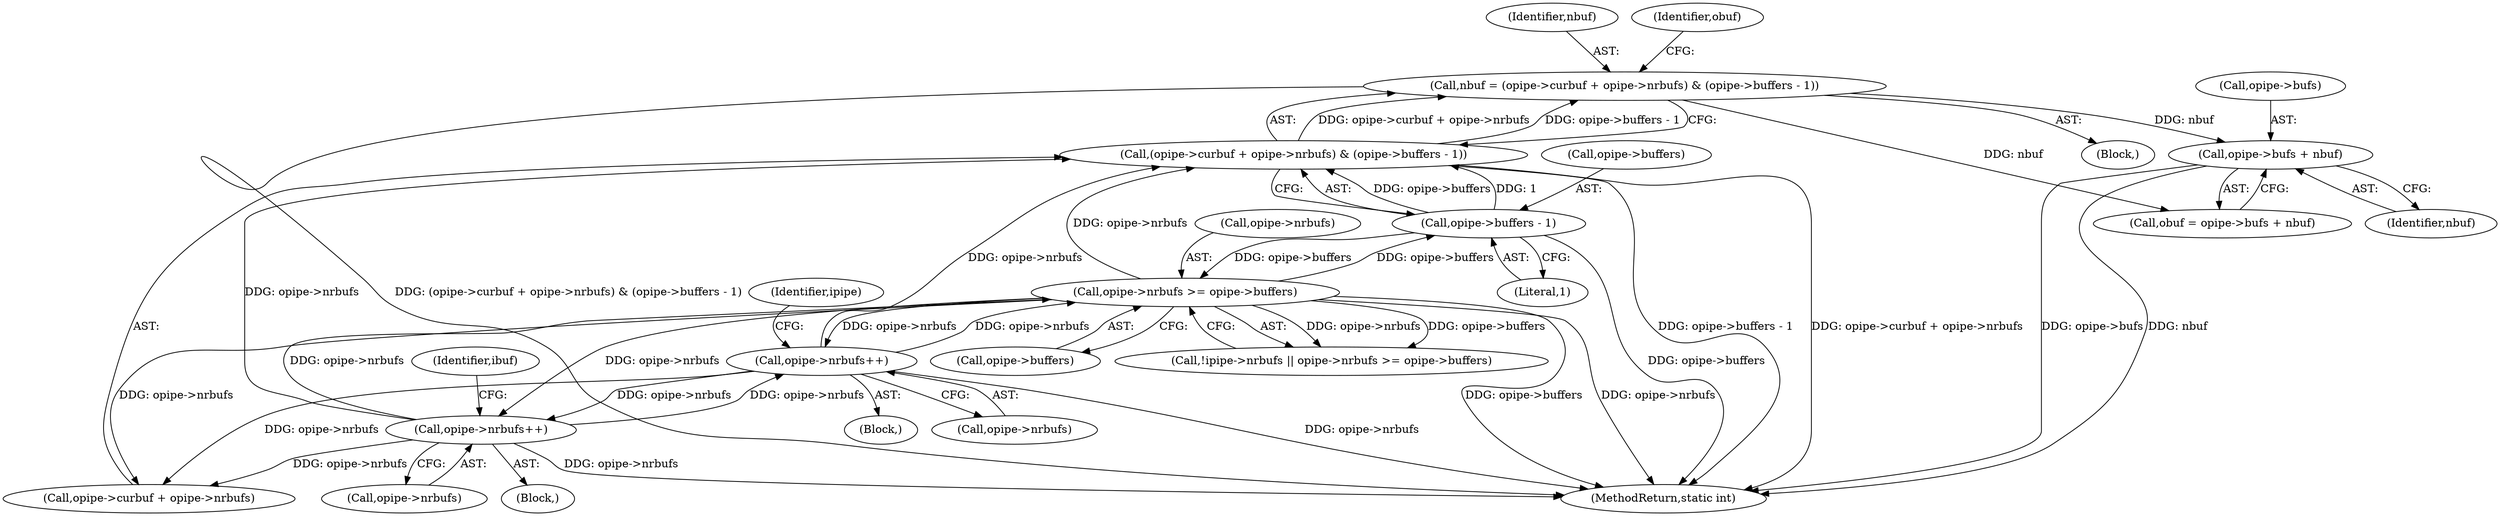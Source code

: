 digraph "0_linux_15fab63e1e57be9fdb5eec1bbc5916e9825e9acb_0@pointer" {
"1000236" [label="(Call,opipe->bufs + nbuf)"];
"1000219" [label="(Call,nbuf = (opipe->curbuf + opipe->nrbufs) & (opipe->buffers - 1))"];
"1000221" [label="(Call,(opipe->curbuf + opipe->nrbufs) & (opipe->buffers - 1))"];
"1000258" [label="(Call,opipe->nrbufs++)"];
"1000184" [label="(Call,opipe->nrbufs >= opipe->buffers)"];
"1000316" [label="(Call,opipe->nrbufs++)"];
"1000229" [label="(Call,opipe->buffers - 1)"];
"1000247" [label="(Block,)"];
"1000230" [label="(Call,opipe->buffers)"];
"1000221" [label="(Call,(opipe->curbuf + opipe->nrbufs) & (opipe->buffers - 1))"];
"1000236" [label="(Call,opipe->bufs + nbuf)"];
"1000285" [label="(Block,)"];
"1000229" [label="(Call,opipe->buffers - 1)"];
"1000220" [label="(Identifier,nbuf)"];
"1000234" [label="(Call,obuf = opipe->bufs + nbuf)"];
"1000188" [label="(Call,opipe->buffers)"];
"1000317" [label="(Call,opipe->nrbufs)"];
"1000185" [label="(Call,opipe->nrbufs)"];
"1000322" [label="(Identifier,ibuf)"];
"1000233" [label="(Literal,1)"];
"1000361" [label="(MethodReturn,static int)"];
"1000235" [label="(Identifier,obuf)"];
"1000240" [label="(Identifier,nbuf)"];
"1000179" [label="(Call,!ipipe->nrbufs || opipe->nrbufs >= opipe->buffers)"];
"1000264" [label="(Identifier,ipipe)"];
"1000184" [label="(Call,opipe->nrbufs >= opipe->buffers)"];
"1000316" [label="(Call,opipe->nrbufs++)"];
"1000237" [label="(Call,opipe->bufs)"];
"1000219" [label="(Call,nbuf = (opipe->curbuf + opipe->nrbufs) & (opipe->buffers - 1))"];
"1000148" [label="(Block,)"];
"1000259" [label="(Call,opipe->nrbufs)"];
"1000258" [label="(Call,opipe->nrbufs++)"];
"1000222" [label="(Call,opipe->curbuf + opipe->nrbufs)"];
"1000236" -> "1000234"  [label="AST: "];
"1000236" -> "1000240"  [label="CFG: "];
"1000237" -> "1000236"  [label="AST: "];
"1000240" -> "1000236"  [label="AST: "];
"1000234" -> "1000236"  [label="CFG: "];
"1000236" -> "1000361"  [label="DDG: opipe->bufs"];
"1000236" -> "1000361"  [label="DDG: nbuf"];
"1000219" -> "1000236"  [label="DDG: nbuf"];
"1000219" -> "1000148"  [label="AST: "];
"1000219" -> "1000221"  [label="CFG: "];
"1000220" -> "1000219"  [label="AST: "];
"1000221" -> "1000219"  [label="AST: "];
"1000235" -> "1000219"  [label="CFG: "];
"1000219" -> "1000361"  [label="DDG: (opipe->curbuf + opipe->nrbufs) & (opipe->buffers - 1)"];
"1000221" -> "1000219"  [label="DDG: opipe->curbuf + opipe->nrbufs"];
"1000221" -> "1000219"  [label="DDG: opipe->buffers - 1"];
"1000219" -> "1000234"  [label="DDG: nbuf"];
"1000221" -> "1000229"  [label="CFG: "];
"1000222" -> "1000221"  [label="AST: "];
"1000229" -> "1000221"  [label="AST: "];
"1000221" -> "1000361"  [label="DDG: opipe->buffers - 1"];
"1000221" -> "1000361"  [label="DDG: opipe->curbuf + opipe->nrbufs"];
"1000258" -> "1000221"  [label="DDG: opipe->nrbufs"];
"1000184" -> "1000221"  [label="DDG: opipe->nrbufs"];
"1000316" -> "1000221"  [label="DDG: opipe->nrbufs"];
"1000229" -> "1000221"  [label="DDG: opipe->buffers"];
"1000229" -> "1000221"  [label="DDG: 1"];
"1000258" -> "1000247"  [label="AST: "];
"1000258" -> "1000259"  [label="CFG: "];
"1000259" -> "1000258"  [label="AST: "];
"1000264" -> "1000258"  [label="CFG: "];
"1000258" -> "1000361"  [label="DDG: opipe->nrbufs"];
"1000258" -> "1000184"  [label="DDG: opipe->nrbufs"];
"1000258" -> "1000222"  [label="DDG: opipe->nrbufs"];
"1000184" -> "1000258"  [label="DDG: opipe->nrbufs"];
"1000316" -> "1000258"  [label="DDG: opipe->nrbufs"];
"1000258" -> "1000316"  [label="DDG: opipe->nrbufs"];
"1000184" -> "1000179"  [label="AST: "];
"1000184" -> "1000188"  [label="CFG: "];
"1000185" -> "1000184"  [label="AST: "];
"1000188" -> "1000184"  [label="AST: "];
"1000179" -> "1000184"  [label="CFG: "];
"1000184" -> "1000361"  [label="DDG: opipe->buffers"];
"1000184" -> "1000361"  [label="DDG: opipe->nrbufs"];
"1000184" -> "1000179"  [label="DDG: opipe->nrbufs"];
"1000184" -> "1000179"  [label="DDG: opipe->buffers"];
"1000316" -> "1000184"  [label="DDG: opipe->nrbufs"];
"1000229" -> "1000184"  [label="DDG: opipe->buffers"];
"1000184" -> "1000222"  [label="DDG: opipe->nrbufs"];
"1000184" -> "1000229"  [label="DDG: opipe->buffers"];
"1000184" -> "1000316"  [label="DDG: opipe->nrbufs"];
"1000316" -> "1000285"  [label="AST: "];
"1000316" -> "1000317"  [label="CFG: "];
"1000317" -> "1000316"  [label="AST: "];
"1000322" -> "1000316"  [label="CFG: "];
"1000316" -> "1000361"  [label="DDG: opipe->nrbufs"];
"1000316" -> "1000222"  [label="DDG: opipe->nrbufs"];
"1000229" -> "1000233"  [label="CFG: "];
"1000230" -> "1000229"  [label="AST: "];
"1000233" -> "1000229"  [label="AST: "];
"1000229" -> "1000361"  [label="DDG: opipe->buffers"];
}
